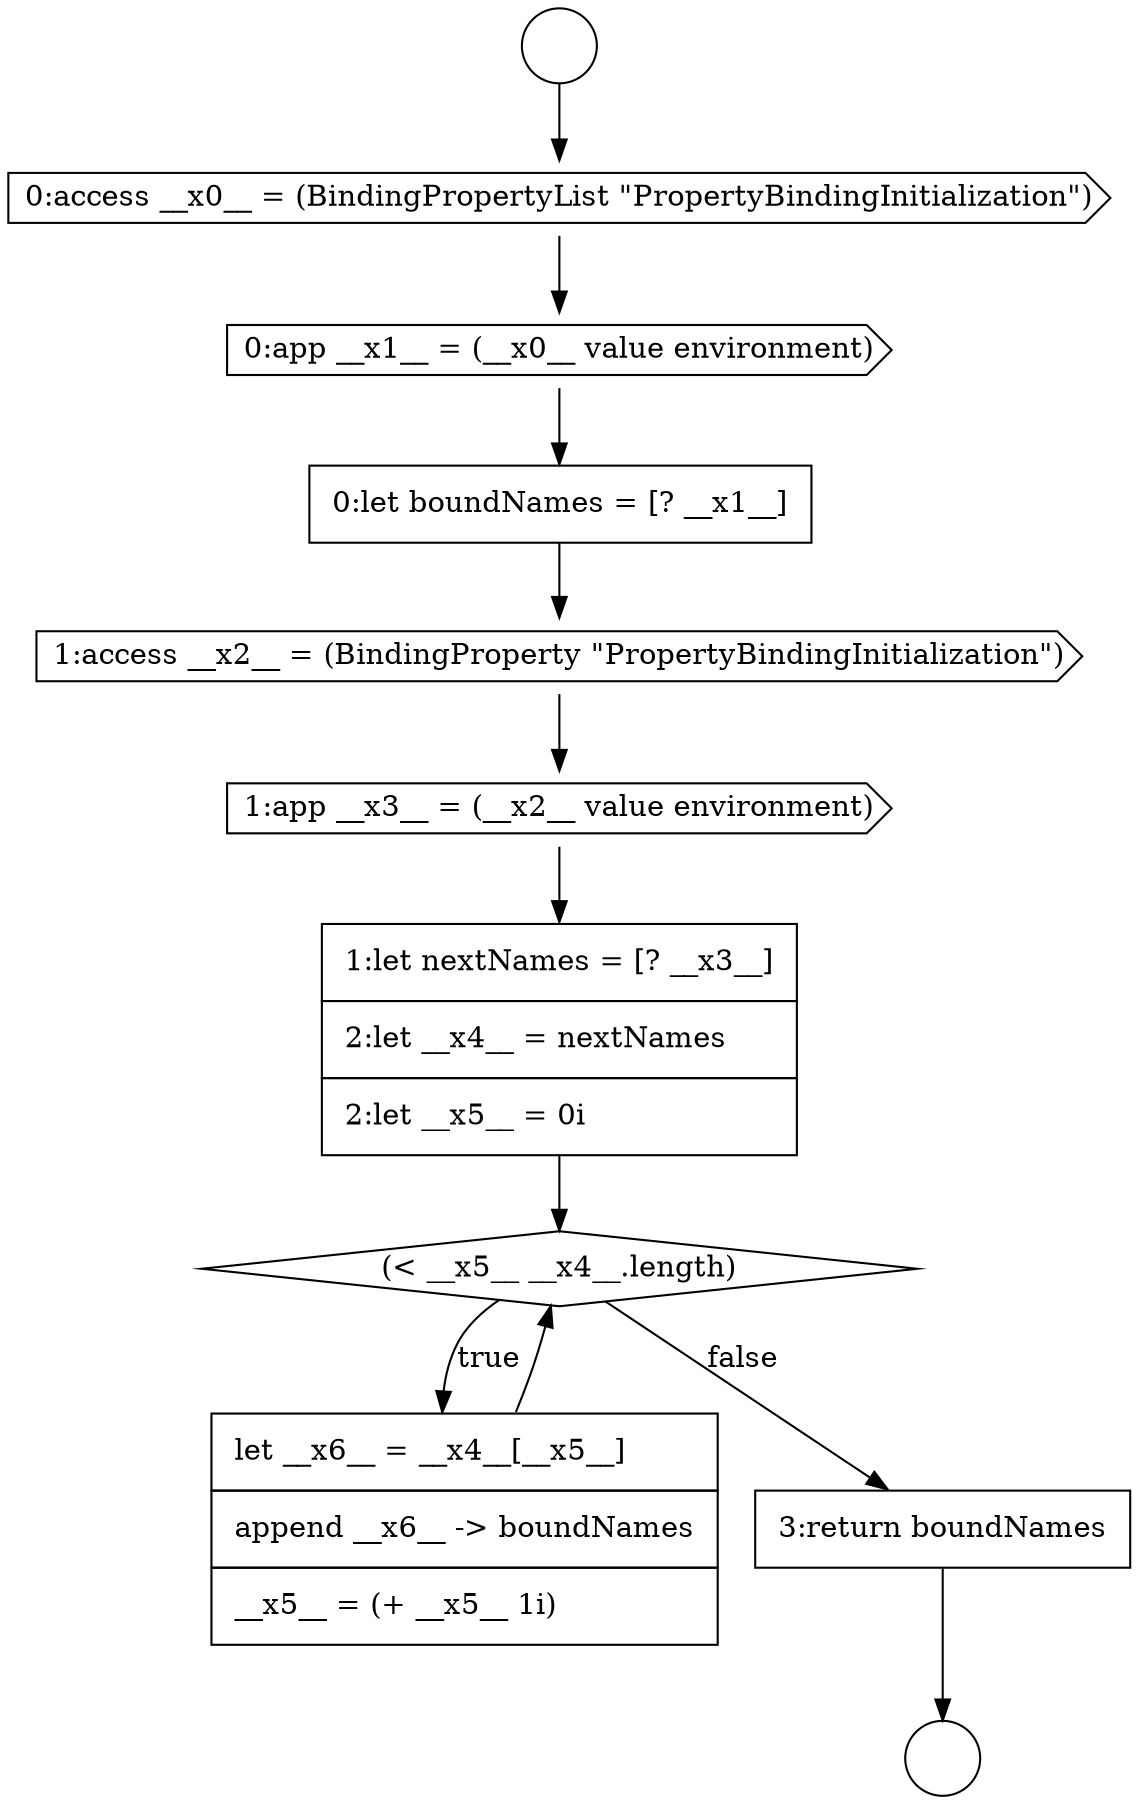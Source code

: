 digraph {
  node6241 [shape=cds, label=<<font color="black">1:app __x3__ = (__x2__ value environment)</font>> color="black" fillcolor="white" style=filled]
  node6236 [shape=circle label=" " color="black" fillcolor="white" style=filled]
  node6242 [shape=none, margin=0, label=<<font color="black">
    <table border="0" cellborder="1" cellspacing="0" cellpadding="10">
      <tr><td align="left">1:let nextNames = [? __x3__]</td></tr>
      <tr><td align="left">2:let __x4__ = nextNames</td></tr>
      <tr><td align="left">2:let __x5__ = 0i</td></tr>
    </table>
  </font>> color="black" fillcolor="white" style=filled]
  node6240 [shape=cds, label=<<font color="black">1:access __x2__ = (BindingProperty &quot;PropertyBindingInitialization&quot;)</font>> color="black" fillcolor="white" style=filled]
  node6235 [shape=circle label=" " color="black" fillcolor="white" style=filled]
  node6239 [shape=none, margin=0, label=<<font color="black">
    <table border="0" cellborder="1" cellspacing="0" cellpadding="10">
      <tr><td align="left">0:let boundNames = [? __x1__]</td></tr>
    </table>
  </font>> color="black" fillcolor="white" style=filled]
  node6243 [shape=diamond, label=<<font color="black">(&lt; __x5__ __x4__.length)</font>> color="black" fillcolor="white" style=filled]
  node6238 [shape=cds, label=<<font color="black">0:app __x1__ = (__x0__ value environment)</font>> color="black" fillcolor="white" style=filled]
  node6244 [shape=none, margin=0, label=<<font color="black">
    <table border="0" cellborder="1" cellspacing="0" cellpadding="10">
      <tr><td align="left">let __x6__ = __x4__[__x5__]</td></tr>
      <tr><td align="left">append __x6__ -&gt; boundNames</td></tr>
      <tr><td align="left">__x5__ = (+ __x5__ 1i)</td></tr>
    </table>
  </font>> color="black" fillcolor="white" style=filled]
  node6245 [shape=none, margin=0, label=<<font color="black">
    <table border="0" cellborder="1" cellspacing="0" cellpadding="10">
      <tr><td align="left">3:return boundNames</td></tr>
    </table>
  </font>> color="black" fillcolor="white" style=filled]
  node6237 [shape=cds, label=<<font color="black">0:access __x0__ = (BindingPropertyList &quot;PropertyBindingInitialization&quot;)</font>> color="black" fillcolor="white" style=filled]
  node6242 -> node6243 [ color="black"]
  node6238 -> node6239 [ color="black"]
  node6244 -> node6243 [ color="black"]
  node6241 -> node6242 [ color="black"]
  node6243 -> node6244 [label=<<font color="black">true</font>> color="black"]
  node6243 -> node6245 [label=<<font color="black">false</font>> color="black"]
  node6237 -> node6238 [ color="black"]
  node6235 -> node6237 [ color="black"]
  node6245 -> node6236 [ color="black"]
  node6239 -> node6240 [ color="black"]
  node6240 -> node6241 [ color="black"]
}
